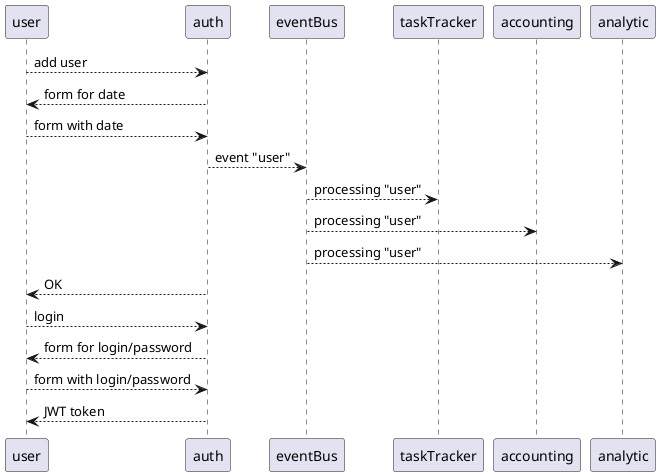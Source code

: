 @startuml auth_flow

user --> auth: add user
auth --> user: form for date
user --> auth: form with date
auth --> eventBus: event "user"
eventBus --> taskTracker: processing "user"
eventBus --> accounting: processing "user"
eventBus --> analytic: processing "user"
auth --> user: OK

user --> auth: login
auth --> user: form for login/password
user --> auth: form with login/password
auth --> user: JWT token

@enduml